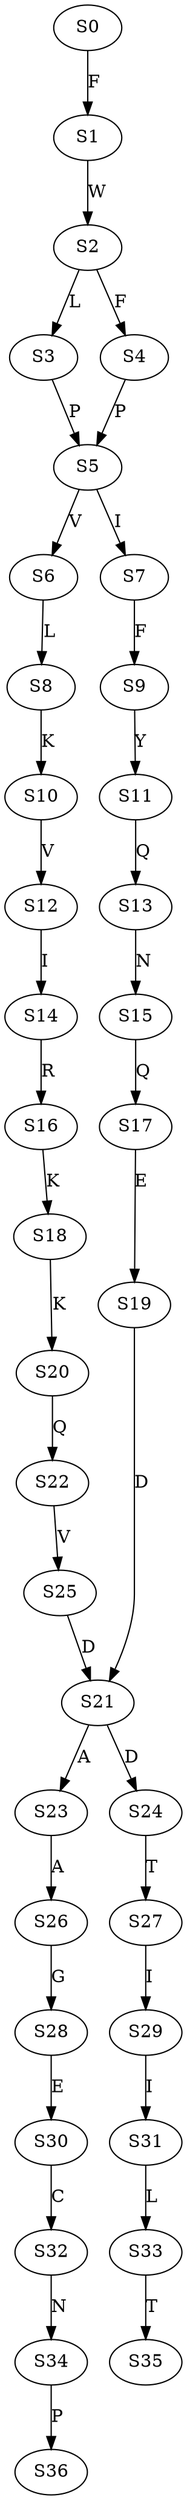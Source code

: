 strict digraph  {
	S0 -> S1 [ label = F ];
	S1 -> S2 [ label = W ];
	S2 -> S3 [ label = L ];
	S2 -> S4 [ label = F ];
	S3 -> S5 [ label = P ];
	S4 -> S5 [ label = P ];
	S5 -> S6 [ label = V ];
	S5 -> S7 [ label = I ];
	S6 -> S8 [ label = L ];
	S7 -> S9 [ label = F ];
	S8 -> S10 [ label = K ];
	S9 -> S11 [ label = Y ];
	S10 -> S12 [ label = V ];
	S11 -> S13 [ label = Q ];
	S12 -> S14 [ label = I ];
	S13 -> S15 [ label = N ];
	S14 -> S16 [ label = R ];
	S15 -> S17 [ label = Q ];
	S16 -> S18 [ label = K ];
	S17 -> S19 [ label = E ];
	S18 -> S20 [ label = K ];
	S19 -> S21 [ label = D ];
	S20 -> S22 [ label = Q ];
	S21 -> S23 [ label = A ];
	S21 -> S24 [ label = D ];
	S22 -> S25 [ label = V ];
	S23 -> S26 [ label = A ];
	S24 -> S27 [ label = T ];
	S25 -> S21 [ label = D ];
	S26 -> S28 [ label = G ];
	S27 -> S29 [ label = I ];
	S28 -> S30 [ label = E ];
	S29 -> S31 [ label = I ];
	S30 -> S32 [ label = C ];
	S31 -> S33 [ label = L ];
	S32 -> S34 [ label = N ];
	S33 -> S35 [ label = T ];
	S34 -> S36 [ label = P ];
}
